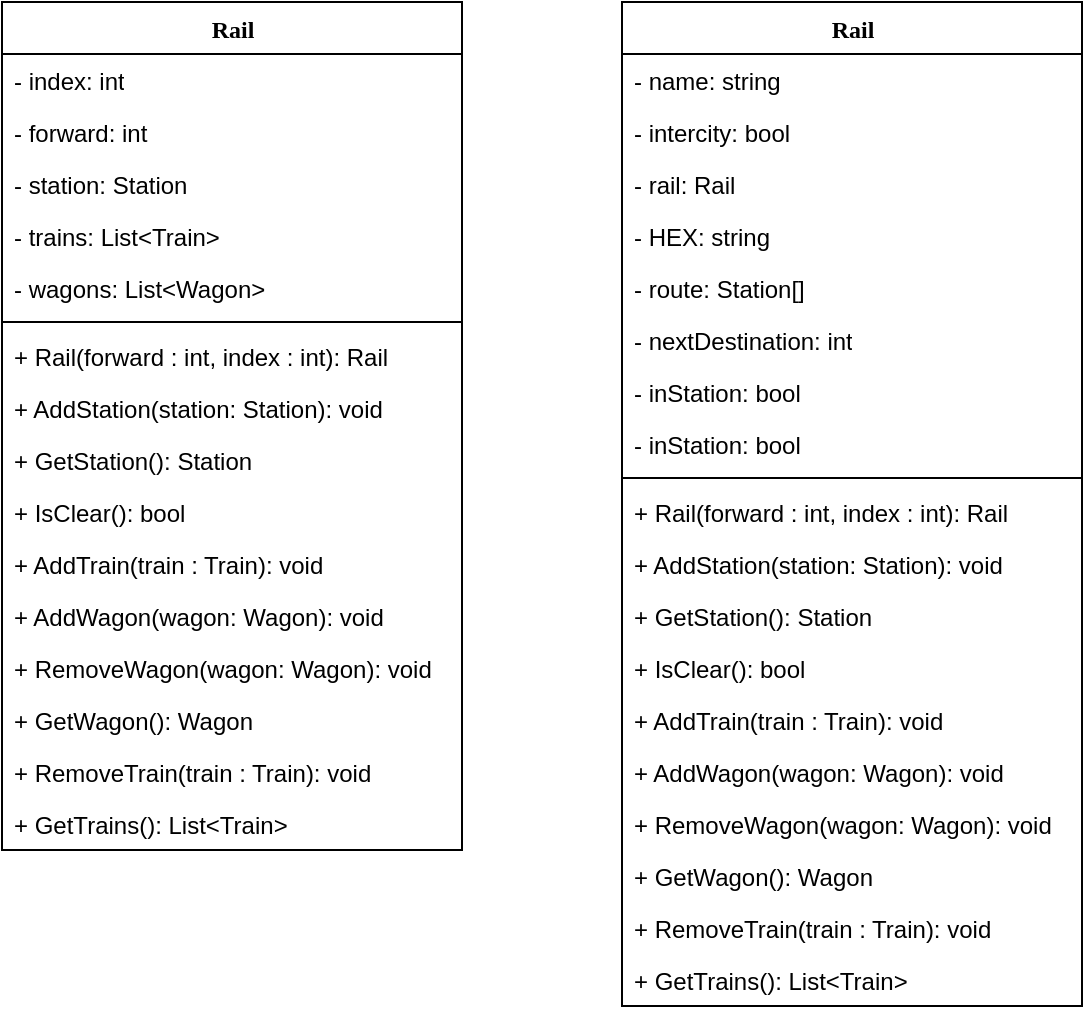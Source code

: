 <mxfile version="12.3.9" type="github" pages="1"><diagram name="Page-1" id="9f46799a-70d6-7492-0946-bef42562c5a5"><mxGraphModel dx="1065" dy="457" grid="1" gridSize="10" guides="1" tooltips="1" connect="1" arrows="1" fold="1" page="1" pageScale="1" pageWidth="1100" pageHeight="850" background="#ffffff" math="0" shadow="0"><root><mxCell id="0"/><mxCell id="1" parent="0"/><mxCell id="78961159f06e98e8-17" value="Rail" style="swimlane;html=1;fontStyle=1;align=center;verticalAlign=top;childLayout=stackLayout;horizontal=1;startSize=26;horizontalStack=0;resizeParent=1;resizeLast=0;collapsible=1;marginBottom=0;swimlaneFillColor=#ffffff;rounded=0;shadow=0;comic=0;labelBackgroundColor=none;strokeWidth=1;fillColor=none;fontFamily=Verdana;fontSize=12" parent="1" vertex="1"><mxGeometry x="90" y="83" width="230" height="424" as="geometry"><mxRectangle x="90" y="83" width="60" height="26" as="alternateBounds"/></mxGeometry></mxCell><mxCell id="78961159f06e98e8-21" value="- index: int" style="text;html=1;strokeColor=none;fillColor=none;align=left;verticalAlign=top;spacingLeft=4;spacingRight=4;whiteSpace=wrap;overflow=hidden;rotatable=0;points=[[0,0.5],[1,0.5]];portConstraint=eastwest;" parent="78961159f06e98e8-17" vertex="1"><mxGeometry y="26" width="230" height="26" as="geometry"/></mxCell><mxCell id="4japjeftp3ALHUGcXtgO-39" value="- forward: int" style="text;html=1;strokeColor=none;fillColor=none;align=left;verticalAlign=top;spacingLeft=4;spacingRight=4;whiteSpace=wrap;overflow=hidden;rotatable=0;points=[[0,0.5],[1,0.5]];portConstraint=eastwest;" vertex="1" parent="78961159f06e98e8-17"><mxGeometry y="52" width="230" height="26" as="geometry"/></mxCell><mxCell id="4japjeftp3ALHUGcXtgO-40" value="- station: Station" style="text;html=1;strokeColor=none;fillColor=none;align=left;verticalAlign=top;spacingLeft=4;spacingRight=4;whiteSpace=wrap;overflow=hidden;rotatable=0;points=[[0,0.5],[1,0.5]];portConstraint=eastwest;" vertex="1" parent="78961159f06e98e8-17"><mxGeometry y="78" width="230" height="26" as="geometry"/></mxCell><mxCell id="4japjeftp3ALHUGcXtgO-41" value="- trains: List&amp;lt;Train&amp;gt;" style="text;html=1;strokeColor=none;fillColor=none;align=left;verticalAlign=top;spacingLeft=4;spacingRight=4;whiteSpace=wrap;overflow=hidden;rotatable=0;points=[[0,0.5],[1,0.5]];portConstraint=eastwest;" vertex="1" parent="78961159f06e98e8-17"><mxGeometry y="104" width="230" height="26" as="geometry"/></mxCell><mxCell id="4japjeftp3ALHUGcXtgO-42" value="- wagons: List&amp;lt;Wagon&amp;gt;" style="text;html=1;strokeColor=none;fillColor=none;align=left;verticalAlign=top;spacingLeft=4;spacingRight=4;whiteSpace=wrap;overflow=hidden;rotatable=0;points=[[0,0.5],[1,0.5]];portConstraint=eastwest;" vertex="1" parent="78961159f06e98e8-17"><mxGeometry y="130" width="230" height="26" as="geometry"/></mxCell><mxCell id="78961159f06e98e8-19" value="" style="line;html=1;strokeWidth=1;fillColor=none;align=left;verticalAlign=middle;spacingTop=-1;spacingLeft=3;spacingRight=3;rotatable=0;labelPosition=right;points=[];portConstraint=eastwest;" parent="78961159f06e98e8-17" vertex="1"><mxGeometry y="156" width="230" height="8" as="geometry"/></mxCell><mxCell id="78961159f06e98e8-20" value="+ Rail(forward : int, index : int): Rail" style="text;html=1;strokeColor=none;fillColor=none;align=left;verticalAlign=top;spacingLeft=4;spacingRight=4;whiteSpace=wrap;overflow=hidden;rotatable=0;points=[[0,0.5],[1,0.5]];portConstraint=eastwest;" parent="78961159f06e98e8-17" vertex="1"><mxGeometry y="164" width="230" height="26" as="geometry"/></mxCell><mxCell id="4japjeftp3ALHUGcXtgO-49" value="+ AddStation(station: Station): void" style="text;html=1;strokeColor=none;fillColor=none;align=left;verticalAlign=top;spacingLeft=4;spacingRight=4;whiteSpace=wrap;overflow=hidden;rotatable=0;points=[[0,0.5],[1,0.5]];portConstraint=eastwest;" vertex="1" parent="78961159f06e98e8-17"><mxGeometry y="190" width="230" height="26" as="geometry"/></mxCell><mxCell id="4japjeftp3ALHUGcXtgO-50" value="+ GetStation(): Station" style="text;html=1;strokeColor=none;fillColor=none;align=left;verticalAlign=top;spacingLeft=4;spacingRight=4;whiteSpace=wrap;overflow=hidden;rotatable=0;points=[[0,0.5],[1,0.5]];portConstraint=eastwest;" vertex="1" parent="78961159f06e98e8-17"><mxGeometry y="216" width="230" height="26" as="geometry"/></mxCell><mxCell id="4japjeftp3ALHUGcXtgO-52" value="+ IsClear(): bool" style="text;html=1;strokeColor=none;fillColor=none;align=left;verticalAlign=top;spacingLeft=4;spacingRight=4;whiteSpace=wrap;overflow=hidden;rotatable=0;points=[[0,0.5],[1,0.5]];portConstraint=eastwest;" vertex="1" parent="78961159f06e98e8-17"><mxGeometry y="242" width="230" height="26" as="geometry"/></mxCell><mxCell id="4japjeftp3ALHUGcXtgO-54" value="+ AddTrain(train : Train): void" style="text;html=1;strokeColor=none;fillColor=none;align=left;verticalAlign=top;spacingLeft=4;spacingRight=4;whiteSpace=wrap;overflow=hidden;rotatable=0;points=[[0,0.5],[1,0.5]];portConstraint=eastwest;" vertex="1" parent="78961159f06e98e8-17"><mxGeometry y="268" width="230" height="26" as="geometry"/></mxCell><mxCell id="4japjeftp3ALHUGcXtgO-55" value="+ AddWagon(wagon: Wagon): void" style="text;html=1;strokeColor=none;fillColor=none;align=left;verticalAlign=top;spacingLeft=4;spacingRight=4;whiteSpace=wrap;overflow=hidden;rotatable=0;points=[[0,0.5],[1,0.5]];portConstraint=eastwest;" vertex="1" parent="78961159f06e98e8-17"><mxGeometry y="294" width="230" height="26" as="geometry"/></mxCell><mxCell id="4japjeftp3ALHUGcXtgO-56" value="+ RemoveWagon(wagon: Wagon): void" style="text;html=1;strokeColor=none;fillColor=none;align=left;verticalAlign=top;spacingLeft=4;spacingRight=4;whiteSpace=wrap;overflow=hidden;rotatable=0;points=[[0,0.5],[1,0.5]];portConstraint=eastwest;" vertex="1" parent="78961159f06e98e8-17"><mxGeometry y="320" width="230" height="26" as="geometry"/></mxCell><mxCell id="4japjeftp3ALHUGcXtgO-57" value="+ GetWagon(): Wagon" style="text;html=1;strokeColor=none;fillColor=none;align=left;verticalAlign=top;spacingLeft=4;spacingRight=4;whiteSpace=wrap;overflow=hidden;rotatable=0;points=[[0,0.5],[1,0.5]];portConstraint=eastwest;" vertex="1" parent="78961159f06e98e8-17"><mxGeometry y="346" width="230" height="26" as="geometry"/></mxCell><mxCell id="4japjeftp3ALHUGcXtgO-58" value="+ RemoveTrain(train : Train): void" style="text;html=1;strokeColor=none;fillColor=none;align=left;verticalAlign=top;spacingLeft=4;spacingRight=4;whiteSpace=wrap;overflow=hidden;rotatable=0;points=[[0,0.5],[1,0.5]];portConstraint=eastwest;" vertex="1" parent="78961159f06e98e8-17"><mxGeometry y="372" width="230" height="26" as="geometry"/></mxCell><mxCell id="4japjeftp3ALHUGcXtgO-59" value="+ GetTrains(): List&amp;lt;Train&amp;gt;" style="text;html=1;strokeColor=none;fillColor=none;align=left;verticalAlign=top;spacingLeft=4;spacingRight=4;whiteSpace=wrap;overflow=hidden;rotatable=0;points=[[0,0.5],[1,0.5]];portConstraint=eastwest;" vertex="1" parent="78961159f06e98e8-17"><mxGeometry y="398" width="230" height="26" as="geometry"/></mxCell><mxCell id="4japjeftp3ALHUGcXtgO-61" value="Rail" style="swimlane;html=1;fontStyle=1;align=center;verticalAlign=top;childLayout=stackLayout;horizontal=1;startSize=26;horizontalStack=0;resizeParent=1;resizeLast=0;collapsible=1;marginBottom=0;swimlaneFillColor=#ffffff;rounded=0;shadow=0;comic=0;labelBackgroundColor=none;strokeWidth=1;fillColor=none;fontFamily=Verdana;fontSize=12" vertex="1" parent="1"><mxGeometry x="400" y="83" width="230" height="502" as="geometry"><mxRectangle x="90" y="83" width="60" height="26" as="alternateBounds"/></mxGeometry></mxCell><mxCell id="4japjeftp3ALHUGcXtgO-62" value="- name: string" style="text;html=1;strokeColor=none;fillColor=none;align=left;verticalAlign=top;spacingLeft=4;spacingRight=4;whiteSpace=wrap;overflow=hidden;rotatable=0;points=[[0,0.5],[1,0.5]];portConstraint=eastwest;" vertex="1" parent="4japjeftp3ALHUGcXtgO-61"><mxGeometry y="26" width="230" height="26" as="geometry"/></mxCell><mxCell id="4japjeftp3ALHUGcXtgO-63" value="- intercity: bool" style="text;html=1;strokeColor=none;fillColor=none;align=left;verticalAlign=top;spacingLeft=4;spacingRight=4;whiteSpace=wrap;overflow=hidden;rotatable=0;points=[[0,0.5],[1,0.5]];portConstraint=eastwest;" vertex="1" parent="4japjeftp3ALHUGcXtgO-61"><mxGeometry y="52" width="230" height="26" as="geometry"/></mxCell><mxCell id="4japjeftp3ALHUGcXtgO-64" value="- rail: Rail" style="text;html=1;strokeColor=none;fillColor=none;align=left;verticalAlign=top;spacingLeft=4;spacingRight=4;whiteSpace=wrap;overflow=hidden;rotatable=0;points=[[0,0.5],[1,0.5]];portConstraint=eastwest;" vertex="1" parent="4japjeftp3ALHUGcXtgO-61"><mxGeometry y="78" width="230" height="26" as="geometry"/></mxCell><mxCell id="4japjeftp3ALHUGcXtgO-79" value="- HEX: string" style="text;html=1;strokeColor=none;fillColor=none;align=left;verticalAlign=top;spacingLeft=4;spacingRight=4;whiteSpace=wrap;overflow=hidden;rotatable=0;points=[[0,0.5],[1,0.5]];portConstraint=eastwest;" vertex="1" parent="4japjeftp3ALHUGcXtgO-61"><mxGeometry y="104" width="230" height="26" as="geometry"/></mxCell><mxCell id="4japjeftp3ALHUGcXtgO-80" value="- route: Station[]" style="text;html=1;strokeColor=none;fillColor=none;align=left;verticalAlign=top;spacingLeft=4;spacingRight=4;whiteSpace=wrap;overflow=hidden;rotatable=0;points=[[0,0.5],[1,0.5]];portConstraint=eastwest;" vertex="1" parent="4japjeftp3ALHUGcXtgO-61"><mxGeometry y="130" width="230" height="26" as="geometry"/></mxCell><mxCell id="4japjeftp3ALHUGcXtgO-81" value="- nextDestination: int" style="text;html=1;strokeColor=none;fillColor=none;align=left;verticalAlign=top;spacingLeft=4;spacingRight=4;whiteSpace=wrap;overflow=hidden;rotatable=0;points=[[0,0.5],[1,0.5]];portConstraint=eastwest;" vertex="1" parent="4japjeftp3ALHUGcXtgO-61"><mxGeometry y="156" width="230" height="26" as="geometry"/></mxCell><mxCell id="4japjeftp3ALHUGcXtgO-82" value="- inStation: bool" style="text;html=1;strokeColor=none;fillColor=none;align=left;verticalAlign=top;spacingLeft=4;spacingRight=4;whiteSpace=wrap;overflow=hidden;rotatable=0;points=[[0,0.5],[1,0.5]];portConstraint=eastwest;" vertex="1" parent="4japjeftp3ALHUGcXtgO-61"><mxGeometry y="182" width="230" height="26" as="geometry"/></mxCell><mxCell id="4japjeftp3ALHUGcXtgO-83" value="- inStation: bool" style="text;html=1;strokeColor=none;fillColor=none;align=left;verticalAlign=top;spacingLeft=4;spacingRight=4;whiteSpace=wrap;overflow=hidden;rotatable=0;points=[[0,0.5],[1,0.5]];portConstraint=eastwest;" vertex="1" parent="4japjeftp3ALHUGcXtgO-61"><mxGeometry y="208" width="230" height="26" as="geometry"/></mxCell><mxCell id="4japjeftp3ALHUGcXtgO-67" value="" style="line;html=1;strokeWidth=1;fillColor=none;align=left;verticalAlign=middle;spacingTop=-1;spacingLeft=3;spacingRight=3;rotatable=0;labelPosition=right;points=[];portConstraint=eastwest;" vertex="1" parent="4japjeftp3ALHUGcXtgO-61"><mxGeometry y="234" width="230" height="8" as="geometry"/></mxCell><mxCell id="4japjeftp3ALHUGcXtgO-68" value="+ Rail(forward : int, index : int): Rail" style="text;html=1;strokeColor=none;fillColor=none;align=left;verticalAlign=top;spacingLeft=4;spacingRight=4;whiteSpace=wrap;overflow=hidden;rotatable=0;points=[[0,0.5],[1,0.5]];portConstraint=eastwest;" vertex="1" parent="4japjeftp3ALHUGcXtgO-61"><mxGeometry y="242" width="230" height="26" as="geometry"/></mxCell><mxCell id="4japjeftp3ALHUGcXtgO-69" value="+ AddStation(station: Station): void" style="text;html=1;strokeColor=none;fillColor=none;align=left;verticalAlign=top;spacingLeft=4;spacingRight=4;whiteSpace=wrap;overflow=hidden;rotatable=0;points=[[0,0.5],[1,0.5]];portConstraint=eastwest;" vertex="1" parent="4japjeftp3ALHUGcXtgO-61"><mxGeometry y="268" width="230" height="26" as="geometry"/></mxCell><mxCell id="4japjeftp3ALHUGcXtgO-70" value="+ GetStation(): Station" style="text;html=1;strokeColor=none;fillColor=none;align=left;verticalAlign=top;spacingLeft=4;spacingRight=4;whiteSpace=wrap;overflow=hidden;rotatable=0;points=[[0,0.5],[1,0.5]];portConstraint=eastwest;" vertex="1" parent="4japjeftp3ALHUGcXtgO-61"><mxGeometry y="294" width="230" height="26" as="geometry"/></mxCell><mxCell id="4japjeftp3ALHUGcXtgO-71" value="+ IsClear(): bool" style="text;html=1;strokeColor=none;fillColor=none;align=left;verticalAlign=top;spacingLeft=4;spacingRight=4;whiteSpace=wrap;overflow=hidden;rotatable=0;points=[[0,0.5],[1,0.5]];portConstraint=eastwest;" vertex="1" parent="4japjeftp3ALHUGcXtgO-61"><mxGeometry y="320" width="230" height="26" as="geometry"/></mxCell><mxCell id="4japjeftp3ALHUGcXtgO-72" value="+ AddTrain(train : Train): void" style="text;html=1;strokeColor=none;fillColor=none;align=left;verticalAlign=top;spacingLeft=4;spacingRight=4;whiteSpace=wrap;overflow=hidden;rotatable=0;points=[[0,0.5],[1,0.5]];portConstraint=eastwest;" vertex="1" parent="4japjeftp3ALHUGcXtgO-61"><mxGeometry y="346" width="230" height="26" as="geometry"/></mxCell><mxCell id="4japjeftp3ALHUGcXtgO-73" value="+ AddWagon(wagon: Wagon): void" style="text;html=1;strokeColor=none;fillColor=none;align=left;verticalAlign=top;spacingLeft=4;spacingRight=4;whiteSpace=wrap;overflow=hidden;rotatable=0;points=[[0,0.5],[1,0.5]];portConstraint=eastwest;" vertex="1" parent="4japjeftp3ALHUGcXtgO-61"><mxGeometry y="372" width="230" height="26" as="geometry"/></mxCell><mxCell id="4japjeftp3ALHUGcXtgO-74" value="+ RemoveWagon(wagon: Wagon): void" style="text;html=1;strokeColor=none;fillColor=none;align=left;verticalAlign=top;spacingLeft=4;spacingRight=4;whiteSpace=wrap;overflow=hidden;rotatable=0;points=[[0,0.5],[1,0.5]];portConstraint=eastwest;" vertex="1" parent="4japjeftp3ALHUGcXtgO-61"><mxGeometry y="398" width="230" height="26" as="geometry"/></mxCell><mxCell id="4japjeftp3ALHUGcXtgO-75" value="+ GetWagon(): Wagon" style="text;html=1;strokeColor=none;fillColor=none;align=left;verticalAlign=top;spacingLeft=4;spacingRight=4;whiteSpace=wrap;overflow=hidden;rotatable=0;points=[[0,0.5],[1,0.5]];portConstraint=eastwest;" vertex="1" parent="4japjeftp3ALHUGcXtgO-61"><mxGeometry y="424" width="230" height="26" as="geometry"/></mxCell><mxCell id="4japjeftp3ALHUGcXtgO-76" value="+ RemoveTrain(train : Train): void" style="text;html=1;strokeColor=none;fillColor=none;align=left;verticalAlign=top;spacingLeft=4;spacingRight=4;whiteSpace=wrap;overflow=hidden;rotatable=0;points=[[0,0.5],[1,0.5]];portConstraint=eastwest;" vertex="1" parent="4japjeftp3ALHUGcXtgO-61"><mxGeometry y="450" width="230" height="26" as="geometry"/></mxCell><mxCell id="4japjeftp3ALHUGcXtgO-77" value="+ GetTrains(): List&amp;lt;Train&amp;gt;" style="text;html=1;strokeColor=none;fillColor=none;align=left;verticalAlign=top;spacingLeft=4;spacingRight=4;whiteSpace=wrap;overflow=hidden;rotatable=0;points=[[0,0.5],[1,0.5]];portConstraint=eastwest;" vertex="1" parent="4japjeftp3ALHUGcXtgO-61"><mxGeometry y="476" width="230" height="26" as="geometry"/></mxCell></root></mxGraphModel></diagram></mxfile>